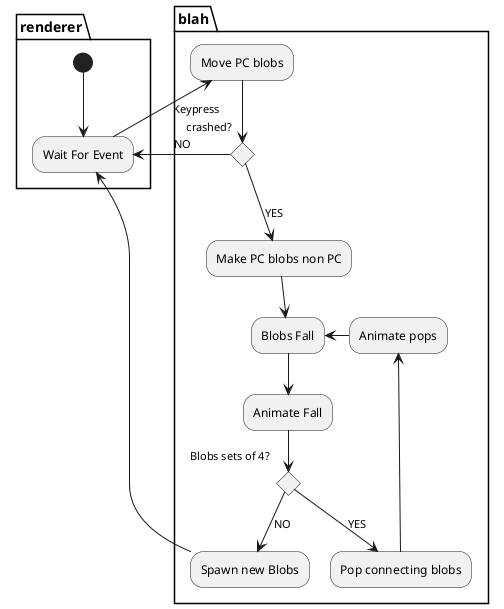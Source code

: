 @startuml
partition renderer {
(*)  --> "Wait For Event"
}
partition blah {
--> [Keypress] "Move PC blobs"
If "crashed?" then
-right->[NO] "Wait For Event"
else
-->[YES] "Make PC blobs non PC"
--> "Blobs Fall"
--> Animate Fall
    If "Blobs sets of 4?" then
    -->[NO] "Spawn new Blobs"
    --> "Wait For Event"
    else
    -->[YES] "Pop connecting blobs"
    -left-> "Animate pops"
    -right-> "Blobs Fall"
    endif
endif
}
@enduml